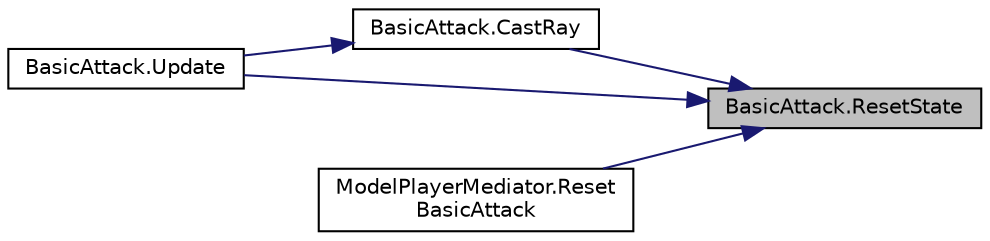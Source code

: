 digraph "BasicAttack.ResetState"
{
 // INTERACTIVE_SVG=YES
 // LATEX_PDF_SIZE
  edge [fontname="Helvetica",fontsize="10",labelfontname="Helvetica",labelfontsize="10"];
  node [fontname="Helvetica",fontsize="10",shape=record];
  rankdir="RL";
  Node1 [label="BasicAttack.ResetState",height=0.2,width=0.4,color="black", fillcolor="grey75", style="filled", fontcolor="black",tooltip=" "];
  Node1 -> Node2 [dir="back",color="midnightblue",fontsize="10",style="solid",fontname="Helvetica"];
  Node2 [label="BasicAttack.CastRay",height=0.2,width=0.4,color="black", fillcolor="white", style="filled",URL="$class_basic_attack.html#a5d09a3ef54dfac2ab6130195c188492e",tooltip=" "];
  Node2 -> Node3 [dir="back",color="midnightblue",fontsize="10",style="solid",fontname="Helvetica"];
  Node3 [label="BasicAttack.Update",height=0.2,width=0.4,color="black", fillcolor="white", style="filled",URL="$class_basic_attack.html#abfcbbc50cfd92e9ca75bd41a5ad17990",tooltip=" "];
  Node1 -> Node4 [dir="back",color="midnightblue",fontsize="10",style="solid",fontname="Helvetica"];
  Node4 [label="ModelPlayerMediator.Reset\lBasicAttack",height=0.2,width=0.4,color="black", fillcolor="white", style="filled",URL="$class_model_player_mediator.html#a67b1c82b4127b7d14e66c628fce73fb2",tooltip=" "];
  Node1 -> Node3 [dir="back",color="midnightblue",fontsize="10",style="solid",fontname="Helvetica"];
}
